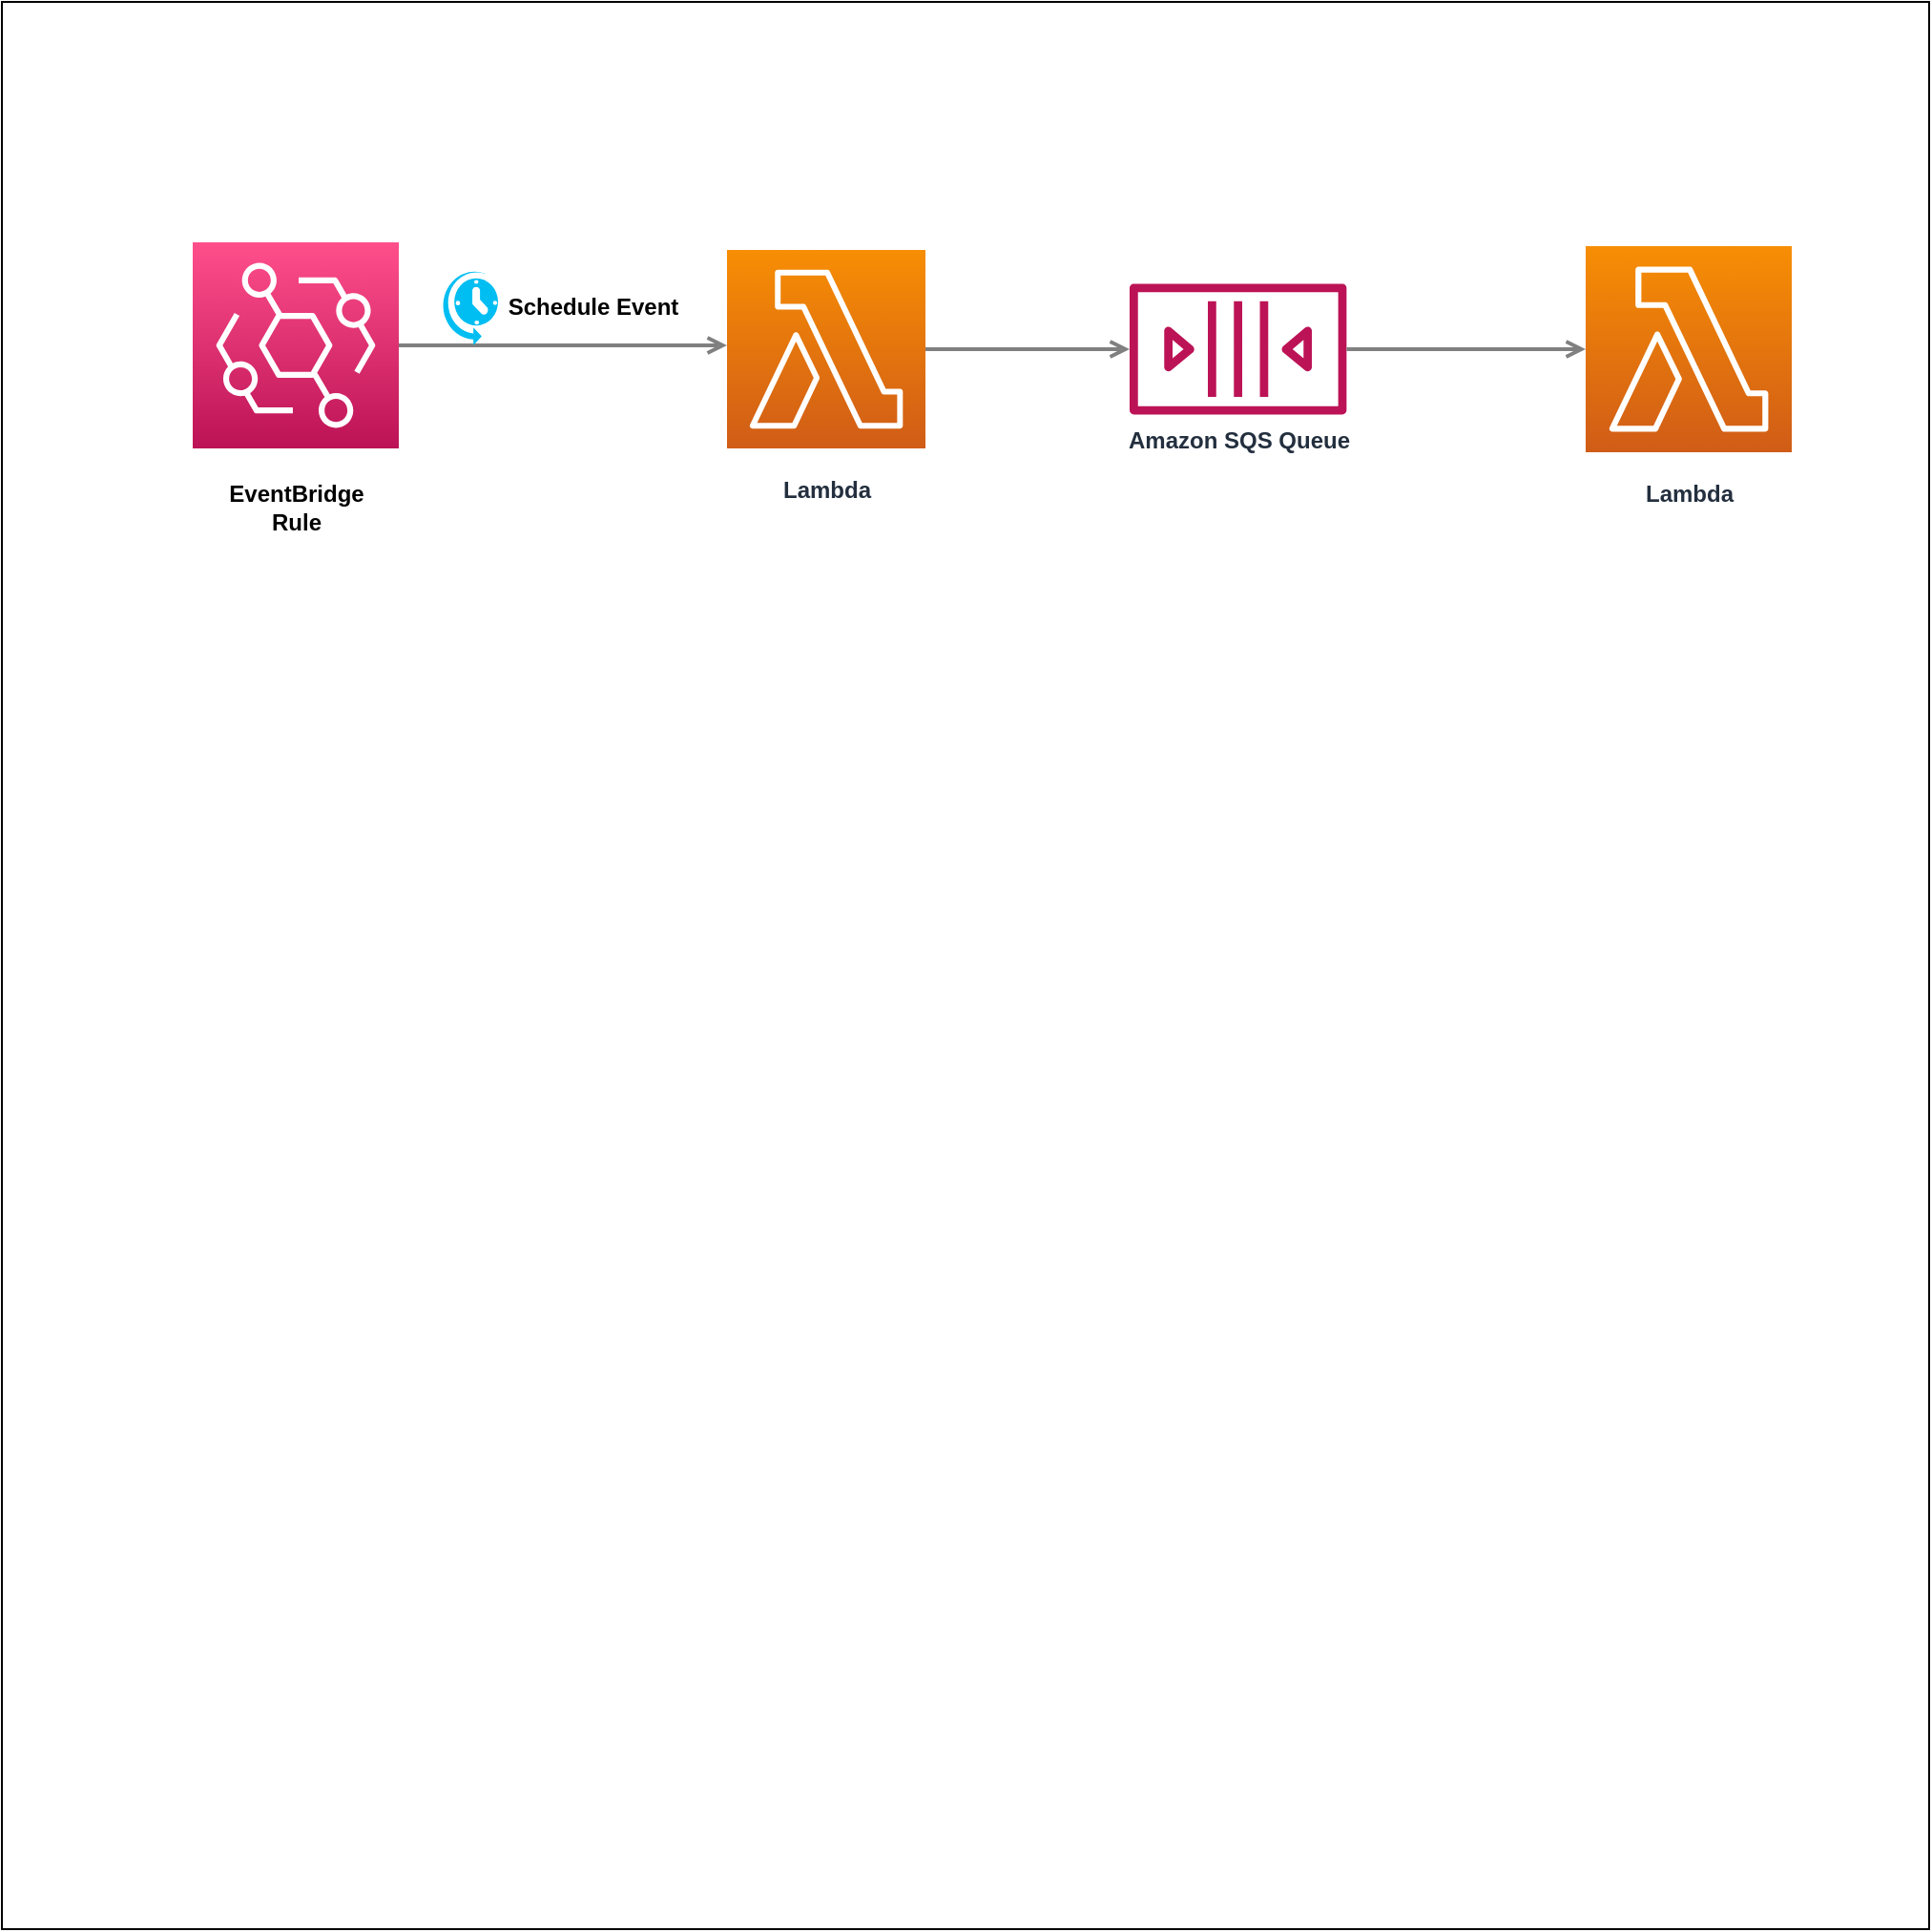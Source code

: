 <mxfile version="20.8.20" type="device" pages="3"><diagram id="Ht1M8jgEwFfnCIfOTk4-" name="eventbridge-lambda"><mxGraphModel dx="2603" dy="1583" grid="1" gridSize="10" guides="1" tooltips="1" connect="1" arrows="1" fold="1" page="1" pageScale="1" pageWidth="1169" pageHeight="827" math="0" shadow="0"><root><mxCell id="0"/><mxCell id="1" parent="0"/><mxCell id="-7Ui_493lTTy8eJvp572-6" value="" style="whiteSpace=wrap;html=1;aspect=fixed;" parent="1" vertex="1"><mxGeometry x="-120" y="-720" width="1010" height="1010" as="geometry"/></mxCell><mxCell id="UEzPUAAOIrF-is8g5C7q-166" style="edgeStyle=orthogonalEdgeStyle;rounded=0;orthogonalLoop=1;jettySize=auto;html=1;startArrow=none;startFill=0;endArrow=open;endFill=0;strokeColor=#808080;strokeWidth=2;" parent="1" source="UEzPUAAOIrF-is8g5C7q-148" target="UEzPUAAOIrF-is8g5C7q-150" edge="1"><mxGeometry relative="1" as="geometry"/></mxCell><mxCell id="UEzPUAAOIrF-is8g5C7q-148" value="Lambda" style="outlineConnect=0;fontColor=#232F3E;gradientColor=#F78E04;gradientDirection=north;fillColor=#D05C17;strokeColor=#ffffff;dashed=0;verticalLabelPosition=bottom;verticalAlign=top;align=center;html=1;fontSize=12;fontStyle=1;aspect=fixed;shape=mxgraph.aws4.resourceIcon;resIcon=mxgraph.aws4.lambda;labelBackgroundColor=#ffffff;spacingTop=8;" parent="1" vertex="1"><mxGeometry x="260" y="-590" width="104" height="104" as="geometry"/></mxCell><mxCell id="UEzPUAAOIrF-is8g5C7q-150" value="Amazon SQS Queue" style="outlineConnect=0;fontColor=#232F3E;gradientColor=none;fillColor=#BC1356;strokeColor=none;dashed=0;verticalLabelPosition=bottom;verticalAlign=top;align=center;html=1;fontSize=12;fontStyle=1;aspect=fixed;pointerEvents=1;shape=mxgraph.aws4.queue;labelBackgroundColor=#ffffff;" parent="1" vertex="1"><mxGeometry x="471" y="-572.25" width="113.68" height="68.5" as="geometry"/></mxCell><mxCell id="K1_J81vBcHn0maQCxVny-1" value="Lambda" style="outlineConnect=0;fontColor=#232F3E;gradientColor=#F78E04;gradientDirection=north;fillColor=#D05C17;strokeColor=#ffffff;dashed=0;verticalLabelPosition=bottom;verticalAlign=top;align=center;html=1;fontSize=12;fontStyle=1;aspect=fixed;shape=mxgraph.aws4.resourceIcon;resIcon=mxgraph.aws4.lambda;labelBackgroundColor=#ffffff;spacingTop=8;" parent="1" vertex="1"><mxGeometry x="710" y="-592" width="108" height="108" as="geometry"/></mxCell><mxCell id="K1_J81vBcHn0maQCxVny-2" style="edgeStyle=orthogonalEdgeStyle;rounded=0;orthogonalLoop=1;jettySize=auto;html=1;startArrow=none;startFill=0;endArrow=open;endFill=0;strokeColor=#808080;strokeWidth=2;" parent="1" source="UEzPUAAOIrF-is8g5C7q-150" target="K1_J81vBcHn0maQCxVny-1" edge="1"><mxGeometry relative="1" as="geometry"><mxPoint x="548" y="-525.5" as="sourcePoint"/><mxPoint x="654" y="-525.5" as="targetPoint"/></mxGeometry></mxCell><mxCell id="-7Ui_493lTTy8eJvp572-1" value="" style="sketch=0;points=[[0,0,0],[0.25,0,0],[0.5,0,0],[0.75,0,0],[1,0,0],[0,1,0],[0.25,1,0],[0.5,1,0],[0.75,1,0],[1,1,0],[0,0.25,0],[0,0.5,0],[0,0.75,0],[1,0.25,0],[1,0.5,0],[1,0.75,0]];outlineConnect=0;fontColor=#232F3E;gradientColor=#FF4F8B;gradientDirection=north;fillColor=#BC1356;strokeColor=#ffffff;dashed=0;verticalLabelPosition=bottom;verticalAlign=top;align=center;html=1;fontSize=12;fontStyle=0;aspect=fixed;shape=mxgraph.aws4.resourceIcon;resIcon=mxgraph.aws4.eventbridge;" parent="1" vertex="1"><mxGeometry x="-20" y="-594" width="108" height="108" as="geometry"/></mxCell><mxCell id="-7Ui_493lTTy8eJvp572-2" value="EventBridge Rule" style="text;html=1;strokeColor=none;fillColor=none;align=center;verticalAlign=middle;whiteSpace=wrap;rounded=0;fontStyle=1" parent="1" vertex="1"><mxGeometry x="-6.5" y="-470" width="81" height="30" as="geometry"/></mxCell><mxCell id="-7Ui_493lTTy8eJvp572-3" style="edgeStyle=orthogonalEdgeStyle;rounded=0;orthogonalLoop=1;jettySize=auto;html=1;startArrow=none;startFill=0;endArrow=open;endFill=0;strokeColor=#808080;strokeWidth=2;exitX=1;exitY=0.5;exitDx=0;exitDy=0;exitPerimeter=0;" parent="1" source="-7Ui_493lTTy8eJvp572-1" edge="1"><mxGeometry relative="1" as="geometry"><mxPoint x="148" y="-525.5" as="sourcePoint"/><mxPoint x="260" y="-540" as="targetPoint"/></mxGeometry></mxCell><mxCell id="-7Ui_493lTTy8eJvp572-4" value="Schedule Event" style="text;html=1;strokeColor=none;fillColor=none;align=center;verticalAlign=middle;whiteSpace=wrap;rounded=0;fontStyle=1" parent="1" vertex="1"><mxGeometry x="130" y="-575" width="120" height="30" as="geometry"/></mxCell><mxCell id="-7Ui_493lTTy8eJvp572-5" value="" style="verticalLabelPosition=bottom;html=1;verticalAlign=top;align=center;strokeColor=none;fillColor=#00BEF2;shape=mxgraph.azure.scheduler;pointerEvents=1;" parent="1" vertex="1"><mxGeometry x="110" y="-580" width="30" height="40" as="geometry"/></mxCell></root></mxGraphModel></diagram><diagram name="lambda-scale" id="TcxoB-A2DggB8NvPiEkR"><mxGraphModel dx="1434" dy="1583" grid="1" gridSize="10" guides="1" tooltips="1" connect="1" arrows="1" fold="1" page="1" pageScale="1" pageWidth="1169" pageHeight="827" math="0" shadow="0"><root><mxCell id="h-qKAPaURdAOxdAINB2G-0"/><mxCell id="h-qKAPaURdAOxdAINB2G-1" parent="h-qKAPaURdAOxdAINB2G-0"/><mxCell id="ix5xBV9sqaTHDxYkGRJz-6" value="" style="rounded=1;whiteSpace=wrap;html=1;fontSize=30;fontColor=#FF8000;" parent="h-qKAPaURdAOxdAINB2G-1" vertex="1"><mxGeometry x="10" y="-820" width="940" height="580" as="geometry"/></mxCell><mxCell id="h-qKAPaURdAOxdAINB2G-9" style="edgeStyle=orthogonalEdgeStyle;rounded=0;orthogonalLoop=1;jettySize=auto;html=1;startArrow=none;startFill=0;endArrow=open;endFill=0;strokeColor=#808080;strokeWidth=2;" parent="h-qKAPaURdAOxdAINB2G-1" source="h-qKAPaURdAOxdAINB2G-21" target="h-qKAPaURdAOxdAINB2G-19" edge="1"><mxGeometry relative="1" as="geometry"/></mxCell><mxCell id="h-qKAPaURdAOxdAINB2G-19" value="Lambda" style="outlineConnect=0;fontColor=#232F3E;gradientColor=#F78E04;gradientDirection=north;fillColor=#D05C17;strokeColor=#ffffff;dashed=0;verticalLabelPosition=bottom;verticalAlign=top;align=center;html=1;fontSize=12;fontStyle=0;aspect=fixed;shape=mxgraph.aws4.resourceIcon;resIcon=mxgraph.aws4.lambda;labelBackgroundColor=#ffffff;spacingTop=8;" parent="h-qKAPaURdAOxdAINB2G-1" vertex="1"><mxGeometry x="320" y="-610" width="80" height="80" as="geometry"/></mxCell><mxCell id="h-qKAPaURdAOxdAINB2G-21" value="Amazon SQS Queue" style="outlineConnect=0;fontColor=#232F3E;gradientColor=none;fillColor=#BC1356;strokeColor=none;dashed=0;verticalLabelPosition=bottom;verticalAlign=top;align=center;html=1;fontSize=12;fontStyle=0;aspect=fixed;pointerEvents=1;shape=mxgraph.aws4.queue;labelBackgroundColor=#ffffff;" parent="h-qKAPaURdAOxdAINB2G-1" vertex="1"><mxGeometry x="100" y="-593.5" width="78" height="47" as="geometry"/></mxCell><mxCell id="h-qKAPaURdAOxdAINB2G-22" value="Lambda&lt;br&gt;Function&lt;br&gt;" style="outlineConnect=0;fontColor=#232F3E;gradientColor=none;fillColor=#D05C17;strokeColor=none;dashed=0;verticalLabelPosition=bottom;verticalAlign=top;align=center;html=1;fontSize=12;fontStyle=0;aspect=fixed;pointerEvents=1;shape=mxgraph.aws4.lambda_function;labelBackgroundColor=#ffffff;" parent="h-qKAPaURdAOxdAINB2G-1" vertex="1"><mxGeometry x="585" y="-452" width="78" height="78" as="geometry"/></mxCell><mxCell id="h-qKAPaURdAOxdAINB2G-32" value="Lambda&lt;br&gt;Function&lt;br&gt;" style="outlineConnect=0;fontColor=#232F3E;gradientColor=none;fillColor=#D05C17;strokeColor=none;dashed=0;verticalLabelPosition=bottom;verticalAlign=top;align=center;html=1;fontSize=12;fontStyle=0;aspect=fixed;pointerEvents=1;shape=mxgraph.aws4.lambda_function;labelBackgroundColor=#ffffff;" parent="h-qKAPaURdAOxdAINB2G-1" vertex="1"><mxGeometry x="585" y="-610" width="78" height="78" as="geometry"/></mxCell><mxCell id="ix5xBV9sqaTHDxYkGRJz-0" value="Lambda&lt;br&gt;Function&lt;br&gt;" style="outlineConnect=0;fontColor=#232F3E;gradientColor=none;fillColor=#D05C17;strokeColor=none;dashed=0;verticalLabelPosition=bottom;verticalAlign=top;align=center;html=1;fontSize=12;fontStyle=0;aspect=fixed;pointerEvents=1;shape=mxgraph.aws4.lambda_function;labelBackgroundColor=#ffffff;" parent="h-qKAPaURdAOxdAINB2G-1" vertex="1"><mxGeometry x="585" y="-750" width="78" height="78" as="geometry"/></mxCell><mxCell id="ix5xBV9sqaTHDxYkGRJz-1" style="edgeStyle=orthogonalEdgeStyle;rounded=0;orthogonalLoop=1;jettySize=auto;html=1;startArrow=none;startFill=0;endArrow=open;endFill=0;strokeColor=#808080;strokeWidth=2;" parent="h-qKAPaURdAOxdAINB2G-1" target="h-qKAPaURdAOxdAINB2G-32" edge="1"><mxGeometry relative="1" as="geometry"><mxPoint x="400" y="-570" as="sourcePoint"/><mxPoint x="658" y="-610" as="targetPoint"/><Array as="points"><mxPoint x="400" y="-570"/></Array></mxGeometry></mxCell><mxCell id="ix5xBV9sqaTHDxYkGRJz-2" style="edgeStyle=orthogonalEdgeStyle;rounded=0;orthogonalLoop=1;jettySize=auto;html=1;startArrow=none;startFill=0;endArrow=open;endFill=0;strokeColor=#808080;strokeWidth=2;" parent="h-qKAPaURdAOxdAINB2G-1" target="h-qKAPaURdAOxdAINB2G-22" edge="1"><mxGeometry relative="1" as="geometry"><mxPoint x="480" y="-570" as="sourcePoint"/><mxPoint x="550" y="-420" as="targetPoint"/><Array as="points"><mxPoint x="480" y="-420"/></Array></mxGeometry></mxCell><mxCell id="ix5xBV9sqaTHDxYkGRJz-3" style="edgeStyle=orthogonalEdgeStyle;rounded=0;orthogonalLoop=1;jettySize=auto;html=1;startArrow=none;startFill=0;endArrow=open;endFill=0;strokeColor=#808080;strokeWidth=2;" parent="h-qKAPaURdAOxdAINB2G-1" target="ix5xBV9sqaTHDxYkGRJz-0" edge="1"><mxGeometry relative="1" as="geometry"><mxPoint x="480" y="-570" as="sourcePoint"/><mxPoint x="595" y="-410" as="targetPoint"/><Array as="points"><mxPoint x="480" y="-720"/></Array></mxGeometry></mxCell><mxCell id="ix5xBV9sqaTHDxYkGRJz-4" value=". . .&amp;nbsp;" style="text;html=1;strokeColor=none;fillColor=none;align=center;verticalAlign=middle;whiteSpace=wrap;rounded=0;fontStyle=1;fontSize=30;fontColor=#FF8000;" parent="h-qKAPaURdAOxdAINB2G-1" vertex="1"><mxGeometry x="574" y="-330" width="100" height="30" as="geometry"/></mxCell><mxCell id="ix5xBV9sqaTHDxYkGRJz-5" value=". . .&amp;nbsp;" style="text;html=1;strokeColor=none;fillColor=none;align=center;verticalAlign=middle;whiteSpace=wrap;rounded=0;fontStyle=1;fontSize=30;fontColor=#FF8000;" parent="h-qKAPaURdAOxdAINB2G-1" vertex="1"><mxGeometry x="574" y="-800" width="106" height="30" as="geometry"/></mxCell></root></mxGraphModel></diagram><diagram name="concurrency" id="Bn5UeHoKq-BETQtEOlWk"><mxGraphModel dx="1434" dy="1583" grid="1" gridSize="10" guides="1" tooltips="1" connect="1" arrows="1" fold="1" page="1" pageScale="1" pageWidth="1169" pageHeight="827" math="0" shadow="0"><root><mxCell id="X0lFEb9VZ5ZH8rknPI5t-0"/><mxCell id="X0lFEb9VZ5ZH8rknPI5t-1" parent="X0lFEb9VZ5ZH8rknPI5t-0"/><mxCell id="X0lFEb9VZ5ZH8rknPI5t-2" value="" style="rounded=1;whiteSpace=wrap;html=1;fontSize=30;fontColor=#FF8000;" vertex="1" parent="X0lFEb9VZ5ZH8rknPI5t-1"><mxGeometry x="10" y="-820" width="1010" height="580" as="geometry"/></mxCell><mxCell id="X0lFEb9VZ5ZH8rknPI5t-4" value="Lambda" style="outlineConnect=0;fontColor=#232F3E;gradientColor=#F78E04;gradientDirection=north;fillColor=#D05C17;strokeColor=#ffffff;dashed=0;verticalLabelPosition=bottom;verticalAlign=top;align=center;html=1;fontSize=12;fontStyle=0;aspect=fixed;shape=mxgraph.aws4.resourceIcon;resIcon=mxgraph.aws4.lambda;labelBackgroundColor=#ffffff;spacingTop=8;" vertex="1" parent="X0lFEb9VZ5ZH8rknPI5t-1"><mxGeometry x="320" y="-610" width="80" height="80" as="geometry"/></mxCell><mxCell id="X0lFEb9VZ5ZH8rknPI5t-6" value="Lambda&lt;br&gt;Function&lt;br&gt;" style="outlineConnect=0;fontColor=#232F3E;gradientColor=none;fillColor=#D05C17;strokeColor=none;dashed=0;verticalLabelPosition=bottom;verticalAlign=top;align=center;html=1;fontSize=12;fontStyle=0;aspect=fixed;pointerEvents=1;shape=mxgraph.aws4.lambda_function;labelBackgroundColor=#ffffff;" vertex="1" parent="X0lFEb9VZ5ZH8rknPI5t-1"><mxGeometry x="585" y="-452" width="78" height="78" as="geometry"/></mxCell><mxCell id="X0lFEb9VZ5ZH8rknPI5t-7" value="Lambda&lt;br&gt;Function&lt;br&gt;" style="outlineConnect=0;fontColor=#232F3E;gradientColor=none;fillColor=#D05C17;strokeColor=none;dashed=0;verticalLabelPosition=bottom;verticalAlign=top;align=center;html=1;fontSize=12;fontStyle=0;aspect=fixed;pointerEvents=1;shape=mxgraph.aws4.lambda_function;labelBackgroundColor=#ffffff;" vertex="1" parent="X0lFEb9VZ5ZH8rknPI5t-1"><mxGeometry x="585" y="-610" width="78" height="78" as="geometry"/></mxCell><mxCell id="X0lFEb9VZ5ZH8rknPI5t-8" value="Lambda&lt;br&gt;Function&lt;br&gt;" style="outlineConnect=0;fontColor=#232F3E;gradientColor=none;fillColor=#D05C17;strokeColor=none;dashed=0;verticalLabelPosition=bottom;verticalAlign=top;align=center;html=1;fontSize=12;fontStyle=0;aspect=fixed;pointerEvents=1;shape=mxgraph.aws4.lambda_function;labelBackgroundColor=#ffffff;" vertex="1" parent="X0lFEb9VZ5ZH8rknPI5t-1"><mxGeometry x="585" y="-750" width="78" height="78" as="geometry"/></mxCell><mxCell id="X0lFEb9VZ5ZH8rknPI5t-9" style="edgeStyle=orthogonalEdgeStyle;rounded=0;orthogonalLoop=1;jettySize=auto;html=1;startArrow=none;startFill=0;endArrow=open;endFill=0;strokeColor=#808080;strokeWidth=2;" edge="1" parent="X0lFEb9VZ5ZH8rknPI5t-1" target="X0lFEb9VZ5ZH8rknPI5t-7"><mxGeometry relative="1" as="geometry"><mxPoint x="400" y="-570" as="sourcePoint"/><mxPoint x="658" y="-610" as="targetPoint"/><Array as="points"><mxPoint x="400" y="-570"/></Array></mxGeometry></mxCell><mxCell id="X0lFEb9VZ5ZH8rknPI5t-10" style="edgeStyle=orthogonalEdgeStyle;rounded=0;orthogonalLoop=1;jettySize=auto;html=1;startArrow=none;startFill=0;endArrow=open;endFill=0;strokeColor=#808080;strokeWidth=2;" edge="1" parent="X0lFEb9VZ5ZH8rknPI5t-1" target="X0lFEb9VZ5ZH8rknPI5t-6"><mxGeometry relative="1" as="geometry"><mxPoint x="480" y="-570" as="sourcePoint"/><mxPoint x="550" y="-420" as="targetPoint"/><Array as="points"><mxPoint x="480" y="-420"/></Array></mxGeometry></mxCell><mxCell id="X0lFEb9VZ5ZH8rknPI5t-11" style="edgeStyle=orthogonalEdgeStyle;rounded=0;orthogonalLoop=1;jettySize=auto;html=1;startArrow=none;startFill=0;endArrow=open;endFill=0;strokeColor=#808080;strokeWidth=2;" edge="1" parent="X0lFEb9VZ5ZH8rknPI5t-1" target="X0lFEb9VZ5ZH8rknPI5t-8"><mxGeometry relative="1" as="geometry"><mxPoint x="480" y="-570" as="sourcePoint"/><mxPoint x="595" y="-410" as="targetPoint"/><Array as="points"><mxPoint x="480" y="-720"/></Array></mxGeometry></mxCell><mxCell id="X0lFEb9VZ5ZH8rknPI5t-12" value=". . .&amp;nbsp;" style="text;html=1;strokeColor=none;fillColor=none;align=center;verticalAlign=middle;whiteSpace=wrap;rounded=0;fontStyle=1;fontSize=30;fontColor=#FF8000;" vertex="1" parent="X0lFEb9VZ5ZH8rknPI5t-1"><mxGeometry x="574" y="-330" width="100" height="30" as="geometry"/></mxCell><mxCell id="X0lFEb9VZ5ZH8rknPI5t-13" value=". . .&amp;nbsp;" style="text;html=1;strokeColor=none;fillColor=none;align=center;verticalAlign=middle;whiteSpace=wrap;rounded=0;fontStyle=1;fontSize=30;fontColor=#FF8000;" vertex="1" parent="X0lFEb9VZ5ZH8rknPI5t-1"><mxGeometry x="574" y="-800" width="106" height="30" as="geometry"/></mxCell><mxCell id="S_q631AiFfczgap1MZAz-13" value="" style="group" vertex="1" connectable="0" parent="X0lFEb9VZ5ZH8rknPI5t-1"><mxGeometry x="740" y="-640" width="160" height="150" as="geometry"/></mxCell><mxCell id="S_q631AiFfczgap1MZAz-12" value="" style="rounded=1;whiteSpace=wrap;html=1;fillColor=#dae8fc;strokeColor=#6c8ebf;" vertex="1" parent="S_q631AiFfczgap1MZAz-13"><mxGeometry width="160" height="150" as="geometry"/></mxCell><mxCell id="S_q631AiFfczgap1MZAz-2" value="" style="endArrow=classic;html=1;rounded=0;" edge="1" parent="S_q631AiFfczgap1MZAz-13"><mxGeometry relative="1" as="geometry"><mxPoint y="30" as="sourcePoint"/><mxPoint x="160" y="30" as="targetPoint"/></mxGeometry></mxCell><mxCell id="S_q631AiFfczgap1MZAz-3" value="Message #1" style="edgeLabel;resizable=0;html=1;align=center;verticalAlign=middle;" connectable="0" vertex="1" parent="S_q631AiFfczgap1MZAz-2"><mxGeometry relative="1" as="geometry"/></mxCell><mxCell id="S_q631AiFfczgap1MZAz-6" value="" style="endArrow=classic;html=1;rounded=0;" edge="1" parent="S_q631AiFfczgap1MZAz-13"><mxGeometry relative="1" as="geometry"><mxPoint y="60" as="sourcePoint"/><mxPoint x="160" y="60" as="targetPoint"/></mxGeometry></mxCell><mxCell id="S_q631AiFfczgap1MZAz-7" value="Message #2" style="edgeLabel;resizable=0;html=1;align=center;verticalAlign=middle;" connectable="0" vertex="1" parent="S_q631AiFfczgap1MZAz-6"><mxGeometry relative="1" as="geometry"/></mxCell><mxCell id="S_q631AiFfczgap1MZAz-8" value="" style="endArrow=classic;html=1;rounded=0;" edge="1" parent="S_q631AiFfczgap1MZAz-13"><mxGeometry relative="1" as="geometry"><mxPoint y="90" as="sourcePoint"/><mxPoint x="160" y="90" as="targetPoint"/></mxGeometry></mxCell><mxCell id="S_q631AiFfczgap1MZAz-9" value="Message #..." style="edgeLabel;resizable=0;html=1;align=center;verticalAlign=middle;" connectable="0" vertex="1" parent="S_q631AiFfczgap1MZAz-8"><mxGeometry relative="1" as="geometry"/></mxCell><mxCell id="S_q631AiFfczgap1MZAz-10" value="" style="endArrow=classic;html=1;rounded=0;" edge="1" parent="S_q631AiFfczgap1MZAz-13"><mxGeometry relative="1" as="geometry"><mxPoint y="118" as="sourcePoint"/><mxPoint x="160" y="118" as="targetPoint"/></mxGeometry></mxCell><mxCell id="S_q631AiFfczgap1MZAz-11" value="Message #10" style="edgeLabel;resizable=0;html=1;align=center;verticalAlign=middle;" connectable="0" vertex="1" parent="S_q631AiFfczgap1MZAz-10"><mxGeometry relative="1" as="geometry"/></mxCell><mxCell id="S_q631AiFfczgap1MZAz-14" style="edgeStyle=orthogonalEdgeStyle;rounded=0;orthogonalLoop=1;jettySize=auto;html=1;startArrow=none;startFill=0;endArrow=open;endFill=0;strokeColor=#808080;strokeWidth=2;entryX=-0.011;entryY=0.462;entryDx=0;entryDy=0;entryPerimeter=0;" edge="1" parent="X0lFEb9VZ5ZH8rknPI5t-1" source="X0lFEb9VZ5ZH8rknPI5t-7" target="S_q631AiFfczgap1MZAz-12"><mxGeometry relative="1" as="geometry"><mxPoint x="670" y="-565.5" as="sourcePoint"/><mxPoint x="855" y="-565.5" as="targetPoint"/><Array as="points"/></mxGeometry></mxCell><mxCell id="S_q631AiFfczgap1MZAz-15" value=". . .&amp;nbsp;" style="text;html=1;align=center;verticalAlign=middle;whiteSpace=wrap;rounded=0;fontStyle=1;fontSize=30;fontColor=#66B2FF;" vertex="1" parent="X0lFEb9VZ5ZH8rknPI5t-1"><mxGeometry x="770" y="-414" width="100" height="30" as="geometry"/></mxCell><mxCell id="S_q631AiFfczgap1MZAz-16" value=". . .&amp;nbsp;" style="text;html=1;align=center;verticalAlign=middle;whiteSpace=wrap;rounded=0;fontStyle=1;fontSize=30;fontColor=#66B2FF;" vertex="1" parent="X0lFEb9VZ5ZH8rknPI5t-1"><mxGeometry x="760" y="-730" width="100" height="30" as="geometry"/></mxCell></root></mxGraphModel></diagram></mxfile>
